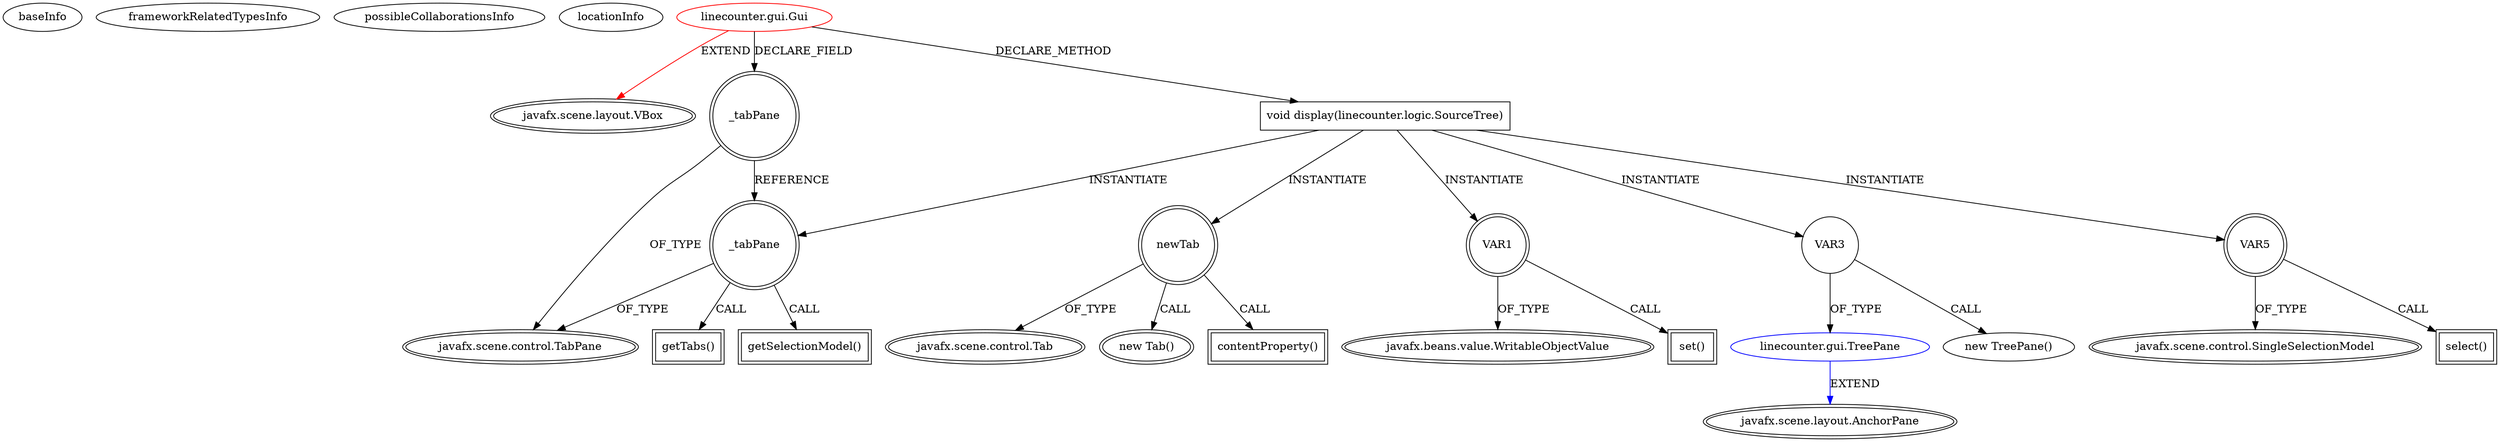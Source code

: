 digraph {
baseInfo[graphId=2792,category="extension_graph",isAnonymous=false,possibleRelation=true]
frameworkRelatedTypesInfo[0="javafx.scene.layout.VBox"]
possibleCollaborationsInfo[0="2792~CLIENT_METHOD_DECLARATION-INSTANTIATION-~javafx.scene.layout.VBox ~javafx.scene.layout.AnchorPane ~false~false"]
locationInfo[projectName="greenkeeper-LineCounter",filePath="/greenkeeper-LineCounter/LineCounter-master/LineCounter/src/linecounter/gui/Gui.java",contextSignature="Gui",graphId="2792"]
0[label="linecounter.gui.Gui",vertexType="ROOT_CLIENT_CLASS_DECLARATION",isFrameworkType=false,color=red]
1[label="javafx.scene.layout.VBox",vertexType="FRAMEWORK_CLASS_TYPE",isFrameworkType=true,peripheries=2]
2[label="_tabPane",vertexType="FIELD_DECLARATION",isFrameworkType=true,peripheries=2,shape=circle]
3[label="javafx.scene.control.TabPane",vertexType="FRAMEWORK_CLASS_TYPE",isFrameworkType=true,peripheries=2]
4[label="void display(linecounter.logic.SourceTree)",vertexType="CLIENT_METHOD_DECLARATION",isFrameworkType=false,shape=box]
6[label="newTab",vertexType="VARIABLE_EXPRESION",isFrameworkType=true,peripheries=2,shape=circle]
7[label="javafx.scene.control.Tab",vertexType="FRAMEWORK_CLASS_TYPE",isFrameworkType=true,peripheries=2]
5[label="new Tab()",vertexType="CONSTRUCTOR_CALL",isFrameworkType=true,peripheries=2]
8[label="VAR1",vertexType="VARIABLE_EXPRESION",isFrameworkType=true,peripheries=2,shape=circle]
10[label="javafx.beans.value.WritableObjectValue",vertexType="FRAMEWORK_INTERFACE_TYPE",isFrameworkType=true,peripheries=2]
9[label="set()",vertexType="INSIDE_CALL",isFrameworkType=true,peripheries=2,shape=box]
12[label="contentProperty()",vertexType="INSIDE_CALL",isFrameworkType=true,peripheries=2,shape=box]
14[label="VAR3",vertexType="VARIABLE_EXPRESION",isFrameworkType=false,shape=circle]
15[label="linecounter.gui.TreePane",vertexType="REFERENCE_CLIENT_CLASS_DECLARATION",isFrameworkType=false,color=blue]
16[label="javafx.scene.layout.AnchorPane",vertexType="FRAMEWORK_CLASS_TYPE",isFrameworkType=true,peripheries=2]
13[label="new TreePane()",vertexType="CONSTRUCTOR_CALL",isFrameworkType=false]
17[label="_tabPane",vertexType="VARIABLE_EXPRESION",isFrameworkType=true,peripheries=2,shape=circle]
18[label="getTabs()",vertexType="INSIDE_CALL",isFrameworkType=true,peripheries=2,shape=box]
20[label="VAR5",vertexType="VARIABLE_EXPRESION",isFrameworkType=true,peripheries=2,shape=circle]
22[label="javafx.scene.control.SingleSelectionModel",vertexType="FRAMEWORK_CLASS_TYPE",isFrameworkType=true,peripheries=2]
21[label="select()",vertexType="INSIDE_CALL",isFrameworkType=true,peripheries=2,shape=box]
24[label="getSelectionModel()",vertexType="INSIDE_CALL",isFrameworkType=true,peripheries=2,shape=box]
0->1[label="EXTEND",color=red]
0->2[label="DECLARE_FIELD"]
2->3[label="OF_TYPE"]
0->4[label="DECLARE_METHOD"]
4->6[label="INSTANTIATE"]
6->7[label="OF_TYPE"]
6->5[label="CALL"]
4->8[label="INSTANTIATE"]
8->10[label="OF_TYPE"]
8->9[label="CALL"]
6->12[label="CALL"]
4->14[label="INSTANTIATE"]
15->16[label="EXTEND",color=blue]
14->15[label="OF_TYPE"]
14->13[label="CALL"]
4->17[label="INSTANTIATE"]
2->17[label="REFERENCE"]
17->3[label="OF_TYPE"]
17->18[label="CALL"]
4->20[label="INSTANTIATE"]
20->22[label="OF_TYPE"]
20->21[label="CALL"]
17->24[label="CALL"]
}
